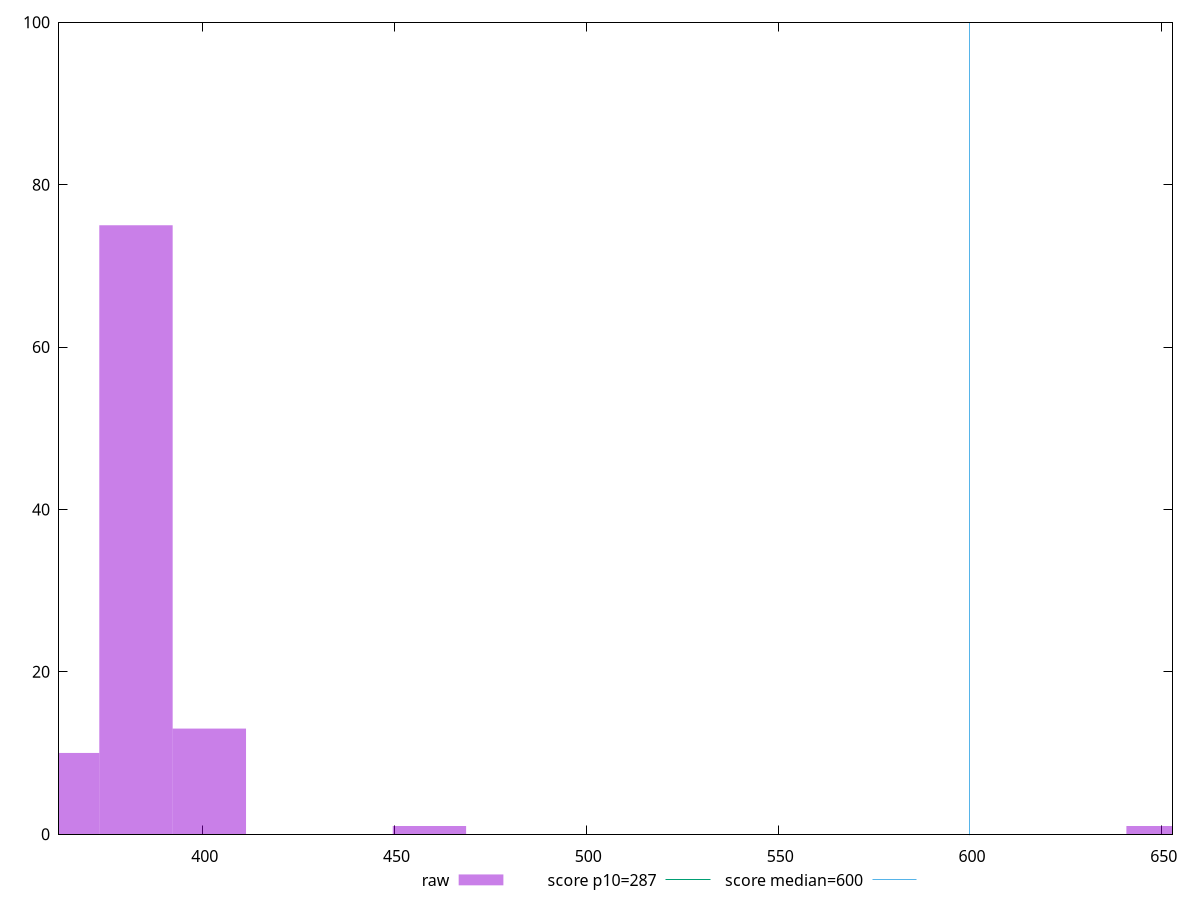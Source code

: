 reset

$raw <<EOF
650.3680659449673 1
363.44097802806994 10
382.56945055586306 75
459.0833406670357 1
401.69792308365624 13
EOF

set key outside below
set boxwidth 19.128472527793154
set xrange [362.5:652.8240000000017]
set yrange [0:100]
set trange [0:100]
set style fill transparent solid 0.5 noborder

set parametric
set terminal svg size 640, 490 enhanced background rgb 'white'
set output "reports/report_00031_2021-02-24T23-18-18.084Z/total-blocking-time/samples/astro/raw/histogram.svg"

plot $raw title "raw" with boxes, \
     287,t title "score p10=287", \
     600,t title "score median=600"

reset
